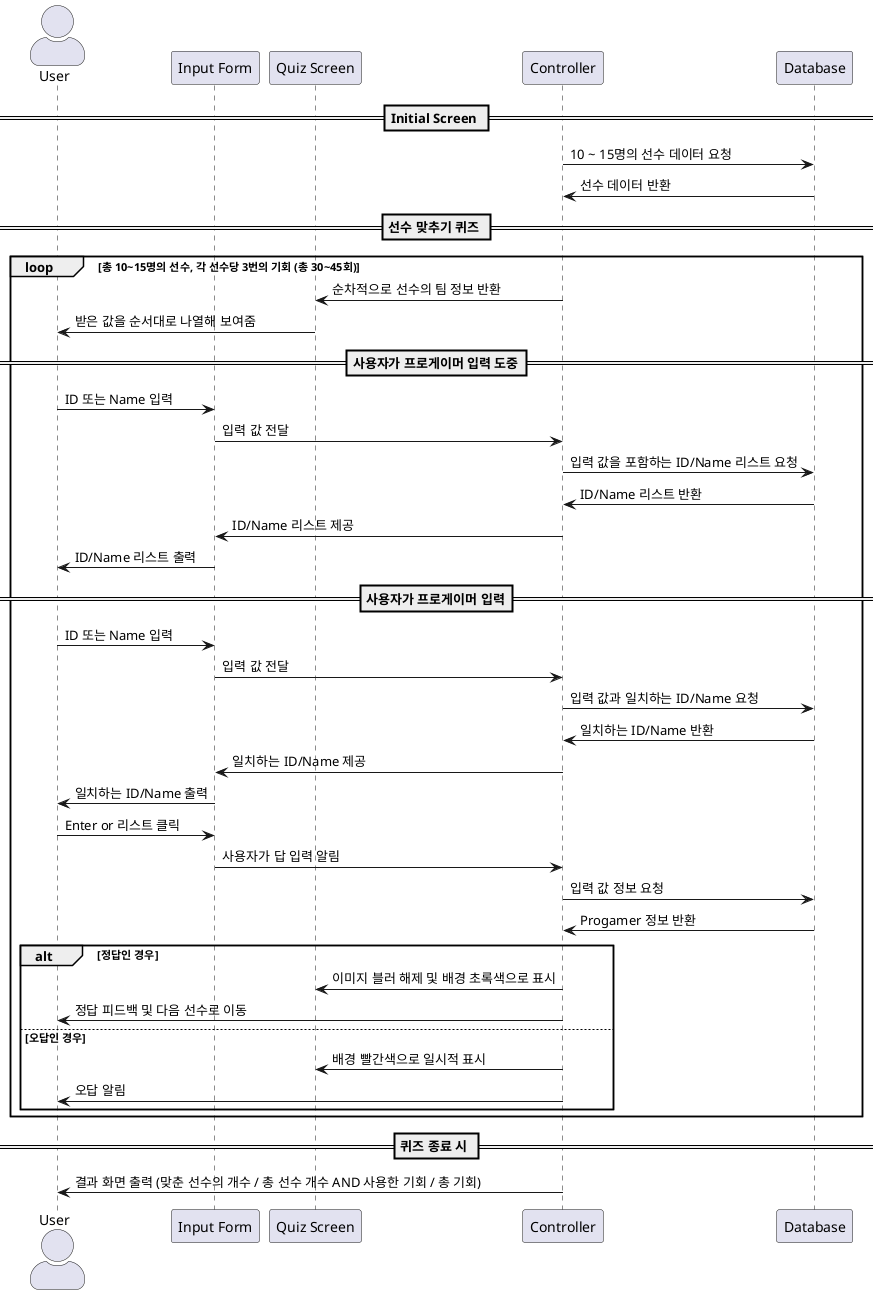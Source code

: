 @startuml
skinparam actorStyle awesome
actor User
participant "Input Form" as IF
participant "Quiz Screen" as QS
participant "Controller" as CR
participant "Database" as DB

== Initial Screen ==
CR -> DB : 10 ~ 15명의 선수 데이터 요청
DB -> CR : 선수 데이터 반환

== 선수 맞추기 퀴즈 ==
loop 총 10~15명의 선수, 각 선수당 3번의 기회 (총 30~45회)
    CR -> QS : 순차적으로 선수의 팀 정보 반환
    QS -> User : 받은 값을 순서대로 나열해 보여줌

    ==사용자가 프로게이머 입력 도중==
    User -> IF : ID 또는 Name 입력
    IF -> CR : 입력 값 전달
    CR -> DB : 입력 값을 포함하는 ID/Name 리스트 요청
    DB -> CR : ID/Name 리스트 반환
    CR -> IF : ID/Name 리스트 제공
    IF -> User : ID/Name 리스트 출력

    ==사용자가 프로게이머 입력==
    User -> IF : ID 또는 Name 입력
    IF -> CR : 입력 값 전달
    CR -> DB : 입력 값과 일치하는 ID/Name 요청
    DB -> CR : 일치하는 ID/Name 반환
    CR -> IF : 일치하는 ID/Name 제공
    IF -> User : 일치하는 ID/Name 출력
    User -> IF : Enter or 리스트 클릭
    IF -> CR : 사용자가 답 입력 알림
    CR -> DB : 입력 값 정보 요청
    DB -> CR : Progamer 정보 반환
    alt 정답인 경우
        CR -> QS : 이미지 블러 해제 및 배경 초록색으로 표시
        CR -> User : 정답 피드백 및 다음 선수로 이동
    else 오답인 경우
        CR -> QS : 배경 빨간색으로 일시적 표시
        CR -> User : 오답 알림
    end
end

== 퀴즈 종료 시 ==
CR -> User : 결과 화면 출력 (맞춘 선수의 개수 / 총 선수 개수 AND 사용한 기회 / 총 기회)

@enduml
